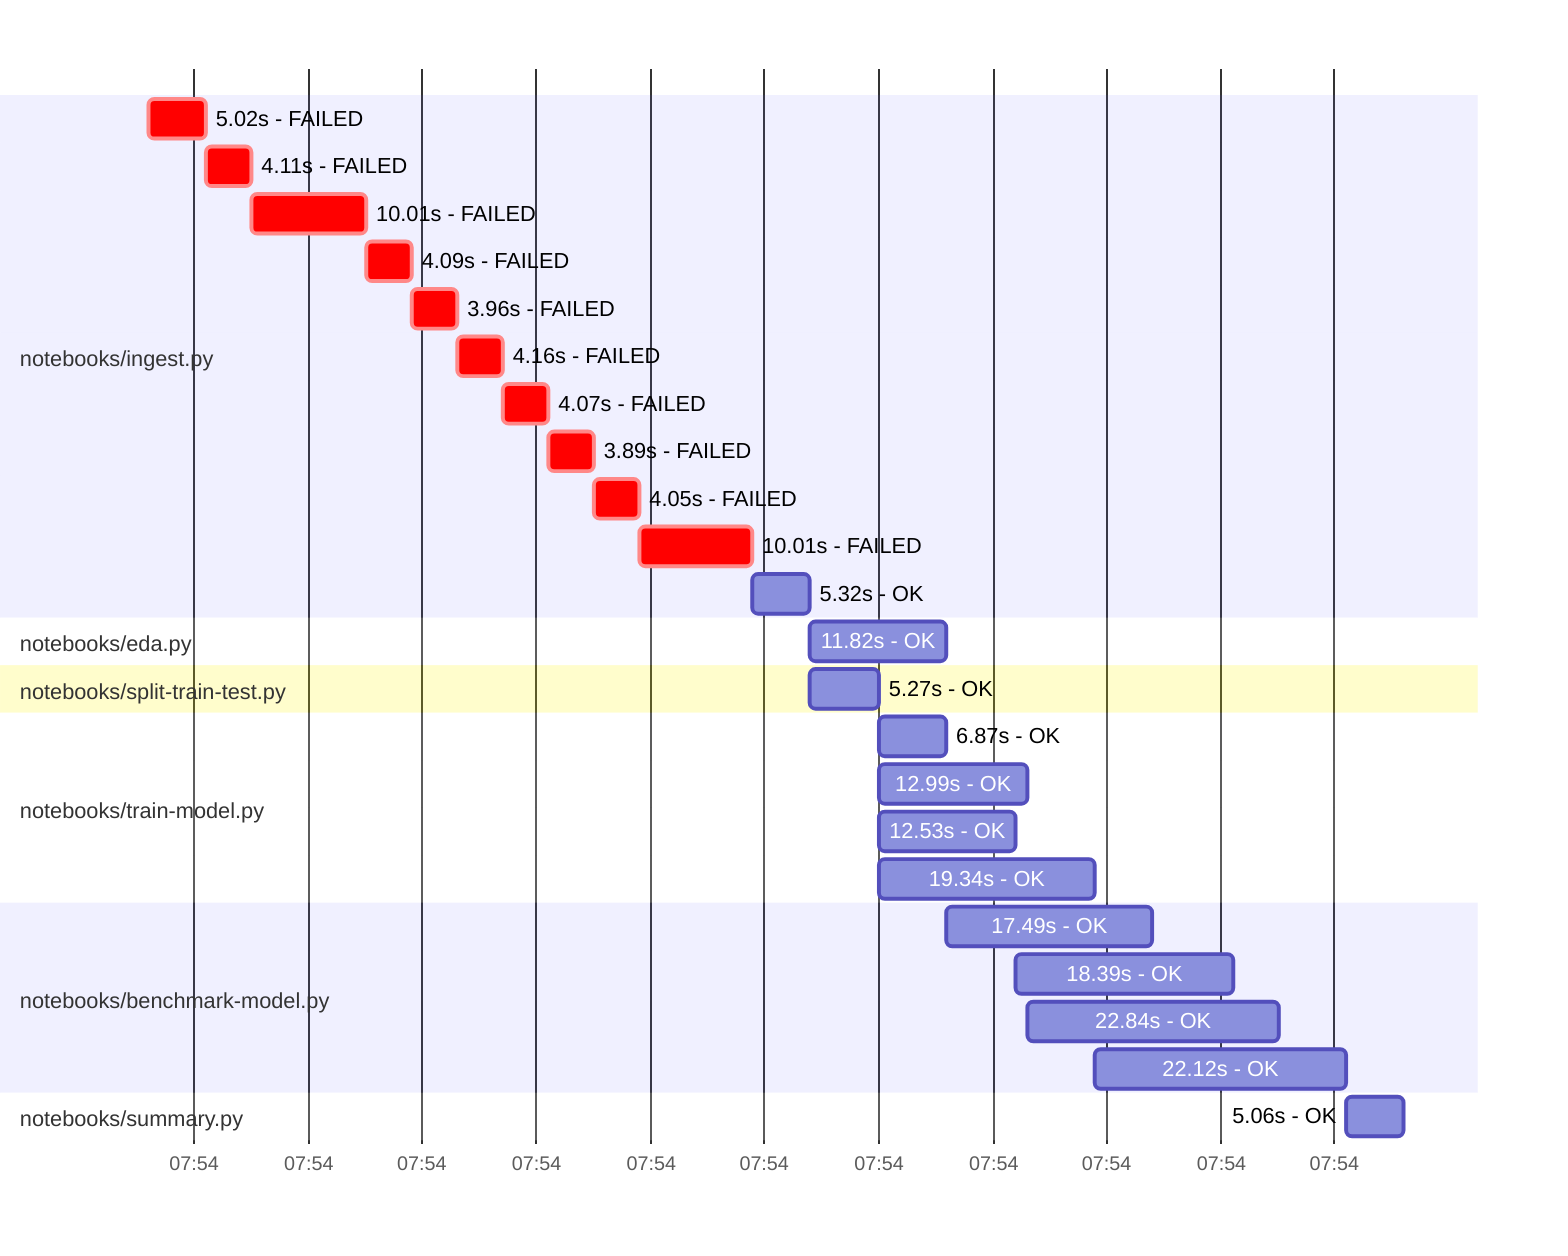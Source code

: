 gantt
    %% Mermaid input file for drawing Gantt chart of runlog runtimes
    %% See https://mermaid-js.github.io/mermaid/#/gantt
    %%
    axisFormat %H:%M
    %%
    %% Give timestamps as unix timestamps (ms)
    dateFormat x
    %%
    section notebooks/ingest.py
    5.02s - FAILED :crit , 1670049546 , 1670049551 
    4.11s - FAILED :crit , 1670049551 , 1670049555 
    10.01s - FAILED :crit , 1670049555 , 1670049565 
    4.09s - FAILED :crit , 1670049565 , 1670049569 
    3.96s - FAILED :crit , 1670049569 , 1670049573 
    4.16s - FAILED :crit , 1670049573 , 1670049577 
    4.07s - FAILED :crit , 1670049577 , 1670049581 
    3.89s - FAILED :crit , 1670049581 , 1670049585 
    4.05s - FAILED :crit , 1670049585 , 1670049589 
    10.01s - FAILED :crit , 1670049589 , 1670049599 
    5.32s - OK : , 1670049599 , 1670049604 
    section notebooks/eda.py
    11.82s - OK : , 1670049604 , 1670049616 
    section notebooks/split-train-test.py
    5.27s - OK : , 1670049604 , 1670049610 
    section notebooks/train-model.py
    6.87s - OK : , 1670049610 , 1670049616 
    section notebooks/train-model.py
    12.99s - OK : , 1670049610 , 1670049623 
    section notebooks/train-model.py
    12.53s - OK : , 1670049610 , 1670049622 
    section notebooks/train-model.py
    19.34s - OK : , 1670049610 , 1670049629 
    section notebooks/benchmark-model.py
    17.49s - OK : , 1670049616 , 1670049634 
    section notebooks/benchmark-model.py
    18.39s - OK : , 1670049622 , 1670049641 
    section notebooks/benchmark-model.py
    22.84s - OK : , 1670049623 , 1670049645 
    section notebooks/benchmark-model.py
    22.12s - OK : , 1670049629 , 1670049651 
    section notebooks/summary.py
    5.06s - OK : , 1670049651 , 1670049656